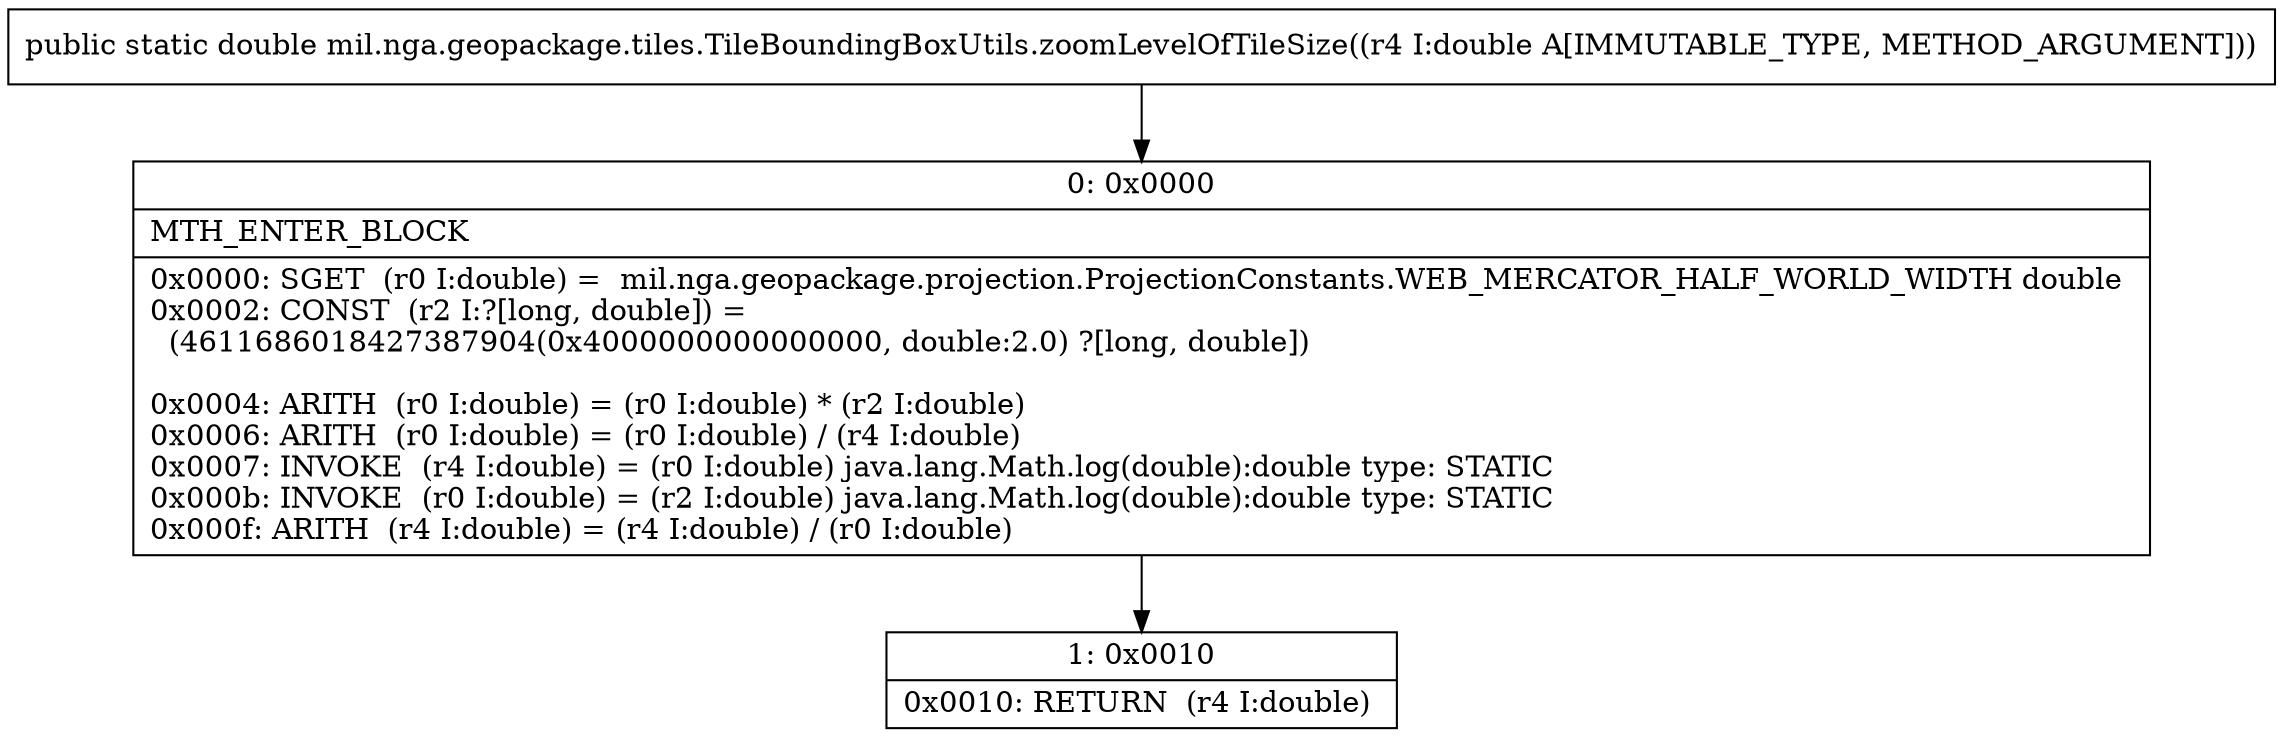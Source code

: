 digraph "CFG formil.nga.geopackage.tiles.TileBoundingBoxUtils.zoomLevelOfTileSize(D)D" {
Node_0 [shape=record,label="{0\:\ 0x0000|MTH_ENTER_BLOCK\l|0x0000: SGET  (r0 I:double) =  mil.nga.geopackage.projection.ProjectionConstants.WEB_MERCATOR_HALF_WORLD_WIDTH double \l0x0002: CONST  (r2 I:?[long, double]) = \l  (4611686018427387904(0x4000000000000000, double:2.0) ?[long, double])\l \l0x0004: ARITH  (r0 I:double) = (r0 I:double) * (r2 I:double) \l0x0006: ARITH  (r0 I:double) = (r0 I:double) \/ (r4 I:double) \l0x0007: INVOKE  (r4 I:double) = (r0 I:double) java.lang.Math.log(double):double type: STATIC \l0x000b: INVOKE  (r0 I:double) = (r2 I:double) java.lang.Math.log(double):double type: STATIC \l0x000f: ARITH  (r4 I:double) = (r4 I:double) \/ (r0 I:double) \l}"];
Node_1 [shape=record,label="{1\:\ 0x0010|0x0010: RETURN  (r4 I:double) \l}"];
MethodNode[shape=record,label="{public static double mil.nga.geopackage.tiles.TileBoundingBoxUtils.zoomLevelOfTileSize((r4 I:double A[IMMUTABLE_TYPE, METHOD_ARGUMENT])) }"];
MethodNode -> Node_0;
Node_0 -> Node_1;
}

